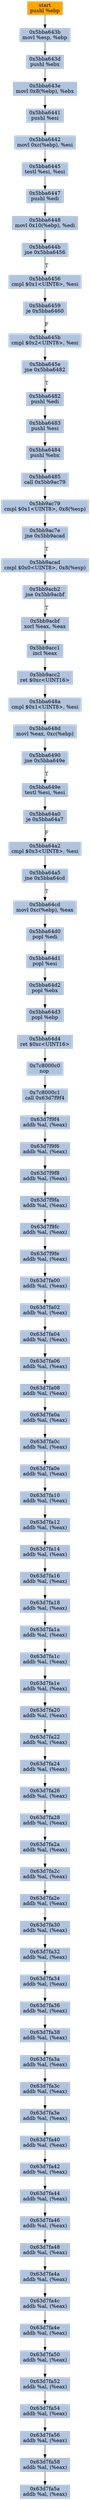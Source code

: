 digraph G {
node[shape=rectangle,style=filled,fillcolor=lightsteelblue,color=lightsteelblue]
bgcolor="transparent"
a0x5bba643apushl_ebp[label="start\npushl %ebp",color="lightgrey",fillcolor="orange"];
a0x5bba643bmovl_esp_ebp[label="0x5bba643b\nmovl %esp, %ebp"];
a0x5bba643dpushl_ebx[label="0x5bba643d\npushl %ebx"];
a0x5bba643emovl_0x8ebp__ebx[label="0x5bba643e\nmovl 0x8(%ebp), %ebx"];
a0x5bba6441pushl_esi[label="0x5bba6441\npushl %esi"];
a0x5bba6442movl_0xcebp__esi[label="0x5bba6442\nmovl 0xc(%ebp), %esi"];
a0x5bba6445testl_esi_esi[label="0x5bba6445\ntestl %esi, %esi"];
a0x5bba6447pushl_edi[label="0x5bba6447\npushl %edi"];
a0x5bba6448movl_0x10ebp__edi[label="0x5bba6448\nmovl 0x10(%ebp), %edi"];
a0x5bba644bjne_0x5bba6456[label="0x5bba644b\njne 0x5bba6456"];
a0x5bba6456cmpl_0x1UINT8_esi[label="0x5bba6456\ncmpl $0x1<UINT8>, %esi"];
a0x5bba6459je_0x5bba6460[label="0x5bba6459\nje 0x5bba6460"];
a0x5bba645bcmpl_0x2UINT8_esi[label="0x5bba645b\ncmpl $0x2<UINT8>, %esi"];
a0x5bba645ejne_0x5bba6482[label="0x5bba645e\njne 0x5bba6482"];
a0x5bba6482pushl_edi[label="0x5bba6482\npushl %edi"];
a0x5bba6483pushl_esi[label="0x5bba6483\npushl %esi"];
a0x5bba6484pushl_ebx[label="0x5bba6484\npushl %ebx"];
a0x5bba6485call_0x5bb9ac79[label="0x5bba6485\ncall 0x5bb9ac79"];
a0x5bb9ac79cmpl_0x1UINT8_0x8esp_[label="0x5bb9ac79\ncmpl $0x1<UINT8>, 0x8(%esp)"];
a0x5bb9ac7ejne_0x5bb9acad[label="0x5bb9ac7e\njne 0x5bb9acad"];
a0x5bb9acadcmpl_0x0UINT8_0x8esp_[label="0x5bb9acad\ncmpl $0x0<UINT8>, 0x8(%esp)"];
a0x5bb9acb2jne_0x5bb9acbf[label="0x5bb9acb2\njne 0x5bb9acbf"];
a0x5bb9acbfxorl_eax_eax[label="0x5bb9acbf\nxorl %eax, %eax"];
a0x5bb9acc1incl_eax[label="0x5bb9acc1\nincl %eax"];
a0x5bb9acc2ret_0xcUINT16[label="0x5bb9acc2\nret $0xc<UINT16>"];
a0x5bba648acmpl_0x1UINT8_esi[label="0x5bba648a\ncmpl $0x1<UINT8>, %esi"];
a0x5bba648dmovl_eax_0xcebp_[label="0x5bba648d\nmovl %eax, 0xc(%ebp)"];
a0x5bba6490jne_0x5bba649e[label="0x5bba6490\njne 0x5bba649e"];
a0x5bba649etestl_esi_esi[label="0x5bba649e\ntestl %esi, %esi"];
a0x5bba64a0je_0x5bba64a7[label="0x5bba64a0\nje 0x5bba64a7"];
a0x5bba64a2cmpl_0x3UINT8_esi[label="0x5bba64a2\ncmpl $0x3<UINT8>, %esi"];
a0x5bba64a5jne_0x5bba64cd[label="0x5bba64a5\njne 0x5bba64cd"];
a0x5bba64cdmovl_0xcebp__eax[label="0x5bba64cd\nmovl 0xc(%ebp), %eax"];
a0x5bba64d0popl_edi[label="0x5bba64d0\npopl %edi"];
a0x5bba64d1popl_esi[label="0x5bba64d1\npopl %esi"];
a0x5bba64d2popl_ebx[label="0x5bba64d2\npopl %ebx"];
a0x5bba64d3popl_ebp[label="0x5bba64d3\npopl %ebp"];
a0x5bba64d4ret_0xcUINT16[label="0x5bba64d4\nret $0xc<UINT16>"];
a0x7c8000c0nop_[label="0x7c8000c0\nnop "];
a0x7c8000c1call_0x63d7f9f4[label="0x7c8000c1\ncall 0x63d7f9f4"];
a0x63d7f9f4addb_al_eax_[label="0x63d7f9f4\naddb %al, (%eax)"];
a0x63d7f9f6addb_al_eax_[label="0x63d7f9f6\naddb %al, (%eax)"];
a0x63d7f9f8addb_al_eax_[label="0x63d7f9f8\naddb %al, (%eax)"];
a0x63d7f9faaddb_al_eax_[label="0x63d7f9fa\naddb %al, (%eax)"];
a0x63d7f9fcaddb_al_eax_[label="0x63d7f9fc\naddb %al, (%eax)"];
a0x63d7f9feaddb_al_eax_[label="0x63d7f9fe\naddb %al, (%eax)"];
a0x63d7fa00addb_al_eax_[label="0x63d7fa00\naddb %al, (%eax)"];
a0x63d7fa02addb_al_eax_[label="0x63d7fa02\naddb %al, (%eax)"];
a0x63d7fa04addb_al_eax_[label="0x63d7fa04\naddb %al, (%eax)"];
a0x63d7fa06addb_al_eax_[label="0x63d7fa06\naddb %al, (%eax)"];
a0x63d7fa08addb_al_eax_[label="0x63d7fa08\naddb %al, (%eax)"];
a0x63d7fa0aaddb_al_eax_[label="0x63d7fa0a\naddb %al, (%eax)"];
a0x63d7fa0caddb_al_eax_[label="0x63d7fa0c\naddb %al, (%eax)"];
a0x63d7fa0eaddb_al_eax_[label="0x63d7fa0e\naddb %al, (%eax)"];
a0x63d7fa10addb_al_eax_[label="0x63d7fa10\naddb %al, (%eax)"];
a0x63d7fa12addb_al_eax_[label="0x63d7fa12\naddb %al, (%eax)"];
a0x63d7fa14addb_al_eax_[label="0x63d7fa14\naddb %al, (%eax)"];
a0x63d7fa16addb_al_eax_[label="0x63d7fa16\naddb %al, (%eax)"];
a0x63d7fa18addb_al_eax_[label="0x63d7fa18\naddb %al, (%eax)"];
a0x63d7fa1aaddb_al_eax_[label="0x63d7fa1a\naddb %al, (%eax)"];
a0x63d7fa1caddb_al_eax_[label="0x63d7fa1c\naddb %al, (%eax)"];
a0x63d7fa1eaddb_al_eax_[label="0x63d7fa1e\naddb %al, (%eax)"];
a0x63d7fa20addb_al_eax_[label="0x63d7fa20\naddb %al, (%eax)"];
a0x63d7fa22addb_al_eax_[label="0x63d7fa22\naddb %al, (%eax)"];
a0x63d7fa24addb_al_eax_[label="0x63d7fa24\naddb %al, (%eax)"];
a0x63d7fa26addb_al_eax_[label="0x63d7fa26\naddb %al, (%eax)"];
a0x63d7fa28addb_al_eax_[label="0x63d7fa28\naddb %al, (%eax)"];
a0x63d7fa2aaddb_al_eax_[label="0x63d7fa2a\naddb %al, (%eax)"];
a0x63d7fa2caddb_al_eax_[label="0x63d7fa2c\naddb %al, (%eax)"];
a0x63d7fa2eaddb_al_eax_[label="0x63d7fa2e\naddb %al, (%eax)"];
a0x63d7fa30addb_al_eax_[label="0x63d7fa30\naddb %al, (%eax)"];
a0x63d7fa32addb_al_eax_[label="0x63d7fa32\naddb %al, (%eax)"];
a0x63d7fa34addb_al_eax_[label="0x63d7fa34\naddb %al, (%eax)"];
a0x63d7fa36addb_al_eax_[label="0x63d7fa36\naddb %al, (%eax)"];
a0x63d7fa38addb_al_eax_[label="0x63d7fa38\naddb %al, (%eax)"];
a0x63d7fa3aaddb_al_eax_[label="0x63d7fa3a\naddb %al, (%eax)"];
a0x63d7fa3caddb_al_eax_[label="0x63d7fa3c\naddb %al, (%eax)"];
a0x63d7fa3eaddb_al_eax_[label="0x63d7fa3e\naddb %al, (%eax)"];
a0x63d7fa40addb_al_eax_[label="0x63d7fa40\naddb %al, (%eax)"];
a0x63d7fa42addb_al_eax_[label="0x63d7fa42\naddb %al, (%eax)"];
a0x63d7fa44addb_al_eax_[label="0x63d7fa44\naddb %al, (%eax)"];
a0x63d7fa46addb_al_eax_[label="0x63d7fa46\naddb %al, (%eax)"];
a0x63d7fa48addb_al_eax_[label="0x63d7fa48\naddb %al, (%eax)"];
a0x63d7fa4aaddb_al_eax_[label="0x63d7fa4a\naddb %al, (%eax)"];
a0x63d7fa4caddb_al_eax_[label="0x63d7fa4c\naddb %al, (%eax)"];
a0x63d7fa4eaddb_al_eax_[label="0x63d7fa4e\naddb %al, (%eax)"];
a0x63d7fa50addb_al_eax_[label="0x63d7fa50\naddb %al, (%eax)"];
a0x63d7fa52addb_al_eax_[label="0x63d7fa52\naddb %al, (%eax)"];
a0x63d7fa54addb_al_eax_[label="0x63d7fa54\naddb %al, (%eax)"];
a0x63d7fa56addb_al_eax_[label="0x63d7fa56\naddb %al, (%eax)"];
a0x63d7fa58addb_al_eax_[label="0x63d7fa58\naddb %al, (%eax)"];
a0x63d7fa5aaddb_al_eax_[label="0x63d7fa5a\naddb %al, (%eax)"];
a0x5bba643apushl_ebp -> a0x5bba643bmovl_esp_ebp [color="#000000"];
a0x5bba643bmovl_esp_ebp -> a0x5bba643dpushl_ebx [color="#000000"];
a0x5bba643dpushl_ebx -> a0x5bba643emovl_0x8ebp__ebx [color="#000000"];
a0x5bba643emovl_0x8ebp__ebx -> a0x5bba6441pushl_esi [color="#000000"];
a0x5bba6441pushl_esi -> a0x5bba6442movl_0xcebp__esi [color="#000000"];
a0x5bba6442movl_0xcebp__esi -> a0x5bba6445testl_esi_esi [color="#000000"];
a0x5bba6445testl_esi_esi -> a0x5bba6447pushl_edi [color="#000000"];
a0x5bba6447pushl_edi -> a0x5bba6448movl_0x10ebp__edi [color="#000000"];
a0x5bba6448movl_0x10ebp__edi -> a0x5bba644bjne_0x5bba6456 [color="#000000"];
a0x5bba644bjne_0x5bba6456 -> a0x5bba6456cmpl_0x1UINT8_esi [color="#000000",label="T"];
a0x5bba6456cmpl_0x1UINT8_esi -> a0x5bba6459je_0x5bba6460 [color="#000000"];
a0x5bba6459je_0x5bba6460 -> a0x5bba645bcmpl_0x2UINT8_esi [color="#000000",label="F"];
a0x5bba645bcmpl_0x2UINT8_esi -> a0x5bba645ejne_0x5bba6482 [color="#000000"];
a0x5bba645ejne_0x5bba6482 -> a0x5bba6482pushl_edi [color="#000000",label="T"];
a0x5bba6482pushl_edi -> a0x5bba6483pushl_esi [color="#000000"];
a0x5bba6483pushl_esi -> a0x5bba6484pushl_ebx [color="#000000"];
a0x5bba6484pushl_ebx -> a0x5bba6485call_0x5bb9ac79 [color="#000000"];
a0x5bba6485call_0x5bb9ac79 -> a0x5bb9ac79cmpl_0x1UINT8_0x8esp_ [color="#000000"];
a0x5bb9ac79cmpl_0x1UINT8_0x8esp_ -> a0x5bb9ac7ejne_0x5bb9acad [color="#000000"];
a0x5bb9ac7ejne_0x5bb9acad -> a0x5bb9acadcmpl_0x0UINT8_0x8esp_ [color="#000000",label="T"];
a0x5bb9acadcmpl_0x0UINT8_0x8esp_ -> a0x5bb9acb2jne_0x5bb9acbf [color="#000000"];
a0x5bb9acb2jne_0x5bb9acbf -> a0x5bb9acbfxorl_eax_eax [color="#000000",label="T"];
a0x5bb9acbfxorl_eax_eax -> a0x5bb9acc1incl_eax [color="#000000"];
a0x5bb9acc1incl_eax -> a0x5bb9acc2ret_0xcUINT16 [color="#000000"];
a0x5bb9acc2ret_0xcUINT16 -> a0x5bba648acmpl_0x1UINT8_esi [color="#000000"];
a0x5bba648acmpl_0x1UINT8_esi -> a0x5bba648dmovl_eax_0xcebp_ [color="#000000"];
a0x5bba648dmovl_eax_0xcebp_ -> a0x5bba6490jne_0x5bba649e [color="#000000"];
a0x5bba6490jne_0x5bba649e -> a0x5bba649etestl_esi_esi [color="#000000",label="T"];
a0x5bba649etestl_esi_esi -> a0x5bba64a0je_0x5bba64a7 [color="#000000"];
a0x5bba64a0je_0x5bba64a7 -> a0x5bba64a2cmpl_0x3UINT8_esi [color="#000000",label="F"];
a0x5bba64a2cmpl_0x3UINT8_esi -> a0x5bba64a5jne_0x5bba64cd [color="#000000"];
a0x5bba64a5jne_0x5bba64cd -> a0x5bba64cdmovl_0xcebp__eax [color="#000000",label="T"];
a0x5bba64cdmovl_0xcebp__eax -> a0x5bba64d0popl_edi [color="#000000"];
a0x5bba64d0popl_edi -> a0x5bba64d1popl_esi [color="#000000"];
a0x5bba64d1popl_esi -> a0x5bba64d2popl_ebx [color="#000000"];
a0x5bba64d2popl_ebx -> a0x5bba64d3popl_ebp [color="#000000"];
a0x5bba64d3popl_ebp -> a0x5bba64d4ret_0xcUINT16 [color="#000000"];
a0x5bba64d4ret_0xcUINT16 -> a0x7c8000c0nop_ [color="#000000"];
a0x7c8000c0nop_ -> a0x7c8000c1call_0x63d7f9f4 [color="#000000"];
a0x7c8000c1call_0x63d7f9f4 -> a0x63d7f9f4addb_al_eax_ [color="#000000"];
a0x63d7f9f4addb_al_eax_ -> a0x63d7f9f6addb_al_eax_ [color="#000000"];
a0x63d7f9f6addb_al_eax_ -> a0x63d7f9f8addb_al_eax_ [color="#000000"];
a0x63d7f9f8addb_al_eax_ -> a0x63d7f9faaddb_al_eax_ [color="#000000"];
a0x63d7f9faaddb_al_eax_ -> a0x63d7f9fcaddb_al_eax_ [color="#000000"];
a0x63d7f9fcaddb_al_eax_ -> a0x63d7f9feaddb_al_eax_ [color="#000000"];
a0x63d7f9feaddb_al_eax_ -> a0x63d7fa00addb_al_eax_ [color="#000000"];
a0x63d7fa00addb_al_eax_ -> a0x63d7fa02addb_al_eax_ [color="#000000"];
a0x63d7fa02addb_al_eax_ -> a0x63d7fa04addb_al_eax_ [color="#000000"];
a0x63d7fa04addb_al_eax_ -> a0x63d7fa06addb_al_eax_ [color="#000000"];
a0x63d7fa06addb_al_eax_ -> a0x63d7fa08addb_al_eax_ [color="#000000"];
a0x63d7fa08addb_al_eax_ -> a0x63d7fa0aaddb_al_eax_ [color="#000000"];
a0x63d7fa0aaddb_al_eax_ -> a0x63d7fa0caddb_al_eax_ [color="#000000"];
a0x63d7fa0caddb_al_eax_ -> a0x63d7fa0eaddb_al_eax_ [color="#000000"];
a0x63d7fa0eaddb_al_eax_ -> a0x63d7fa10addb_al_eax_ [color="#000000"];
a0x63d7fa10addb_al_eax_ -> a0x63d7fa12addb_al_eax_ [color="#000000"];
a0x63d7fa12addb_al_eax_ -> a0x63d7fa14addb_al_eax_ [color="#000000"];
a0x63d7fa14addb_al_eax_ -> a0x63d7fa16addb_al_eax_ [color="#000000"];
a0x63d7fa16addb_al_eax_ -> a0x63d7fa18addb_al_eax_ [color="#000000"];
a0x63d7fa18addb_al_eax_ -> a0x63d7fa1aaddb_al_eax_ [color="#000000"];
a0x63d7fa1aaddb_al_eax_ -> a0x63d7fa1caddb_al_eax_ [color="#000000"];
a0x63d7fa1caddb_al_eax_ -> a0x63d7fa1eaddb_al_eax_ [color="#000000"];
a0x63d7fa1eaddb_al_eax_ -> a0x63d7fa20addb_al_eax_ [color="#000000"];
a0x63d7fa20addb_al_eax_ -> a0x63d7fa22addb_al_eax_ [color="#000000"];
a0x63d7fa22addb_al_eax_ -> a0x63d7fa24addb_al_eax_ [color="#000000"];
a0x63d7fa24addb_al_eax_ -> a0x63d7fa26addb_al_eax_ [color="#000000"];
a0x63d7fa26addb_al_eax_ -> a0x63d7fa28addb_al_eax_ [color="#000000"];
a0x63d7fa28addb_al_eax_ -> a0x63d7fa2aaddb_al_eax_ [color="#000000"];
a0x63d7fa2aaddb_al_eax_ -> a0x63d7fa2caddb_al_eax_ [color="#000000"];
a0x63d7fa2caddb_al_eax_ -> a0x63d7fa2eaddb_al_eax_ [color="#000000"];
a0x63d7fa2eaddb_al_eax_ -> a0x63d7fa30addb_al_eax_ [color="#000000"];
a0x63d7fa30addb_al_eax_ -> a0x63d7fa32addb_al_eax_ [color="#000000"];
a0x63d7fa32addb_al_eax_ -> a0x63d7fa34addb_al_eax_ [color="#000000"];
a0x63d7fa34addb_al_eax_ -> a0x63d7fa36addb_al_eax_ [color="#000000"];
a0x63d7fa36addb_al_eax_ -> a0x63d7fa38addb_al_eax_ [color="#000000"];
a0x63d7fa38addb_al_eax_ -> a0x63d7fa3aaddb_al_eax_ [color="#000000"];
a0x63d7fa3aaddb_al_eax_ -> a0x63d7fa3caddb_al_eax_ [color="#000000"];
a0x63d7fa3caddb_al_eax_ -> a0x63d7fa3eaddb_al_eax_ [color="#000000"];
a0x63d7fa3eaddb_al_eax_ -> a0x63d7fa40addb_al_eax_ [color="#000000"];
a0x63d7fa40addb_al_eax_ -> a0x63d7fa42addb_al_eax_ [color="#000000"];
a0x63d7fa42addb_al_eax_ -> a0x63d7fa44addb_al_eax_ [color="#000000"];
a0x63d7fa44addb_al_eax_ -> a0x63d7fa46addb_al_eax_ [color="#000000"];
a0x63d7fa46addb_al_eax_ -> a0x63d7fa48addb_al_eax_ [color="#000000"];
a0x63d7fa48addb_al_eax_ -> a0x63d7fa4aaddb_al_eax_ [color="#000000"];
a0x63d7fa4aaddb_al_eax_ -> a0x63d7fa4caddb_al_eax_ [color="#000000"];
a0x63d7fa4caddb_al_eax_ -> a0x63d7fa4eaddb_al_eax_ [color="#000000"];
a0x63d7fa4eaddb_al_eax_ -> a0x63d7fa50addb_al_eax_ [color="#000000"];
a0x63d7fa50addb_al_eax_ -> a0x63d7fa52addb_al_eax_ [color="#000000"];
a0x63d7fa52addb_al_eax_ -> a0x63d7fa54addb_al_eax_ [color="#000000"];
a0x63d7fa54addb_al_eax_ -> a0x63d7fa56addb_al_eax_ [color="#000000"];
a0x63d7fa56addb_al_eax_ -> a0x63d7fa58addb_al_eax_ [color="#000000"];
a0x63d7fa58addb_al_eax_ -> a0x63d7fa5aaddb_al_eax_ [color="#000000"];
}
